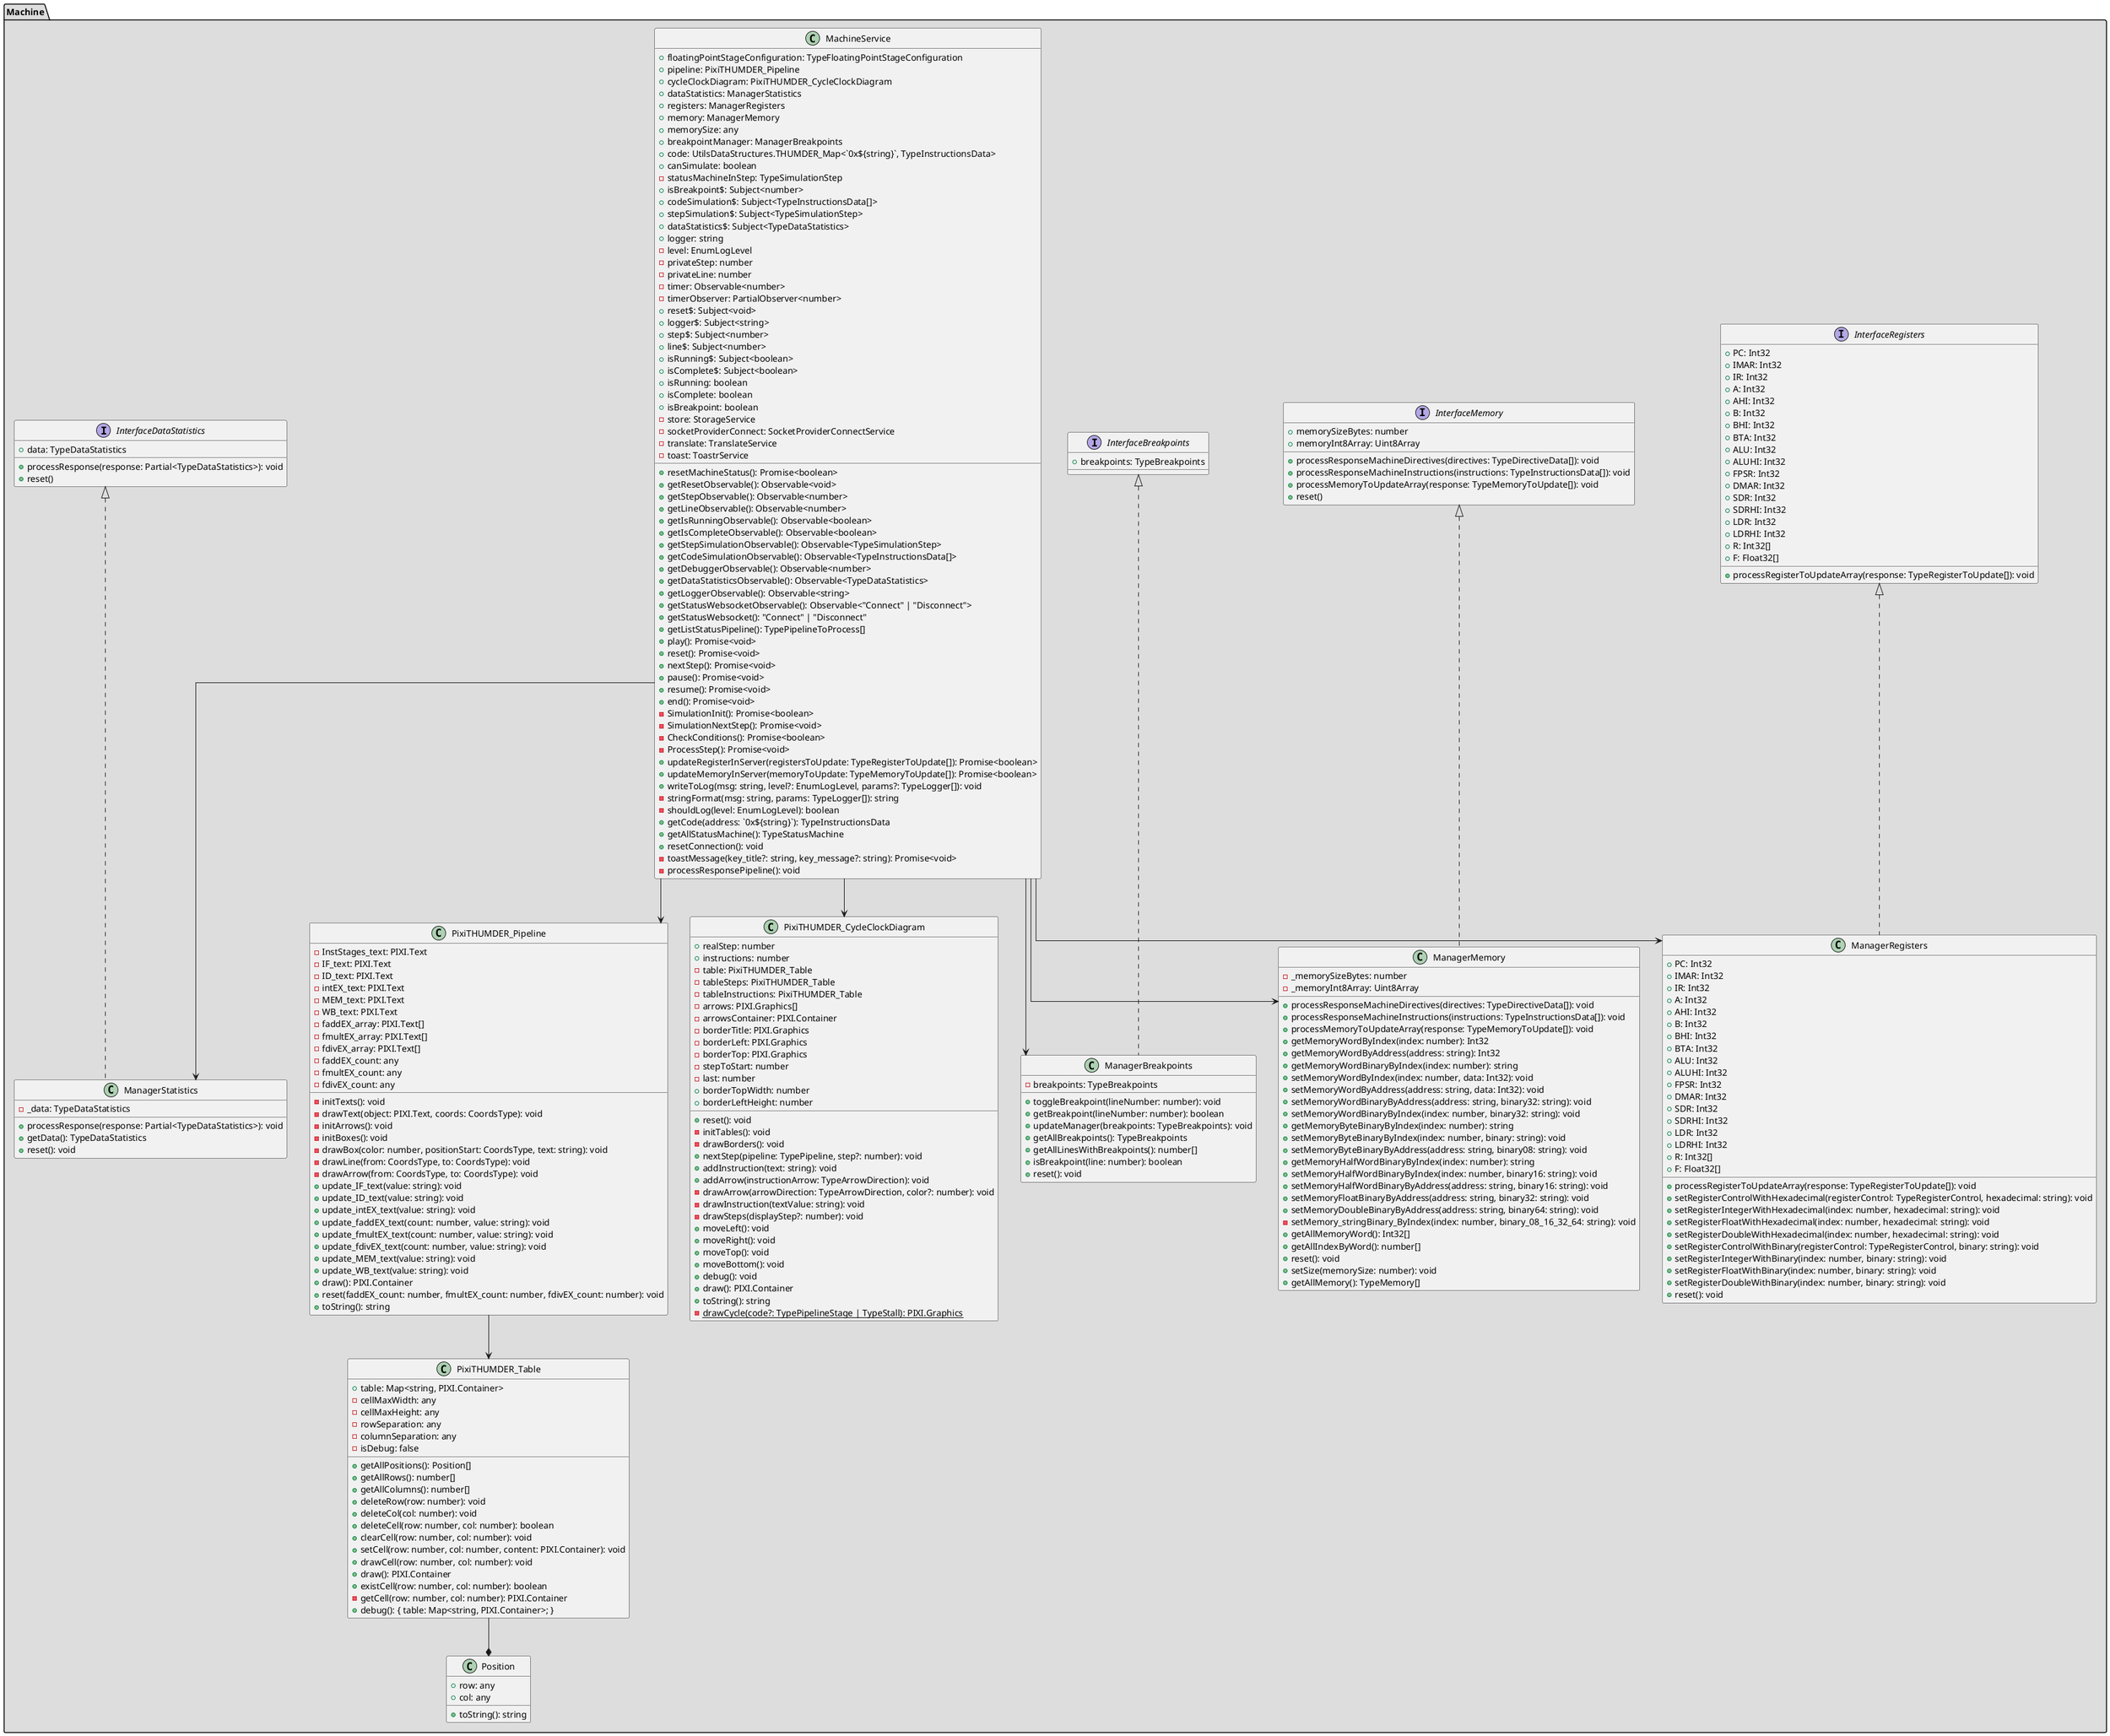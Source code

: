 @startuml

skinparam linetype ortho

namespace Machine #DDDDDD {
  class PixiTHUMDER_Pipeline {
    -InstStages_text: PIXI.Text
    -IF_text: PIXI.Text
    -ID_text: PIXI.Text
    -intEX_text: PIXI.Text
    -MEM_text: PIXI.Text
    -WB_text: PIXI.Text
    -faddEX_array: PIXI.Text[]
    -fmultEX_array: PIXI.Text[]
    -fdivEX_array: PIXI.Text[]
    -faddEX_count: any
    -fmultEX_count: any
    -fdivEX_count: any
    -initTexts(): void
    -drawText(object: PIXI.Text, coords: CoordsType): void
    -initArrows(): void
    -initBoxes(): void
    -drawBox(color: number, positionStart: CoordsType, text: string): void
    -drawLine(from: CoordsType, to: CoordsType): void
    -drawArrow(from: CoordsType, to: CoordsType): void
    +update_IF_text(value: string): void
    +update_ID_text(value: string): void
    +update_intEX_text(value: string): void
    +update_faddEX_text(count: number, value: string): void
    +update_fmultEX_text(count: number, value: string): void
    +update_fdivEX_text(count: number, value: string): void
    +update_MEM_text(value: string): void
    +update_WB_text(value: string): void
    +draw(): PIXI.Container
    +reset(faddEX_count: number, fmultEX_count: number, fdivEX_count: number): void
    +toString(): string
  }
  class Position {
    +row: any
    +col: any
    +toString(): string
  }
  class PixiTHUMDER_Table {
    +table: Map<string, PIXI.Container>
    -cellMaxWidth: any
    -cellMaxHeight: any
    -rowSeparation: any
    -columnSeparation: any
    -isDebug: false
    +getAllPositions(): Position[]
    +getAllRows(): number[]
    +getAllColumns(): number[]
    +deleteRow(row: number): void
    +deleteCol(col: number): void
    +deleteCell(row: number, col: number): boolean
    +clearCell(row: number, col: number): void
    +setCell(row: number, col: number, content: PIXI.Container): void
    +drawCell(row: number, col: number): void
    +draw(): PIXI.Container
    +existCell(row: number, col: number): boolean
    -getCell(row: number, col: number): PIXI.Container
    +debug(): { table: Map<string, PIXI.Container>; }
  }
  class PixiTHUMDER_CycleClockDiagram {
    +realStep: number
    +instructions: number
    -table: PixiTHUMDER_Table
    -tableSteps: PixiTHUMDER_Table
    -tableInstructions: PixiTHUMDER_Table
    -arrows: PIXI.Graphics[]
    -arrowsContainer: PIXI.Container
    -borderTitle: PIXI.Graphics
    -borderLeft: PIXI.Graphics
    -borderTop: PIXI.Graphics
    -stepToStart: number
    -last: number
    +borderTopWidth: number
    +borderLeftHeight: number
    +reset(): void
    -initTables(): void
    -drawBorders(): void
    +nextStep(pipeline: TypePipeline, step?: number): void
    +addInstruction(text: string): void
    +addArrow(instructionArrow: TypeArrowDirection): void
    -drawArrow(arrowDirection: TypeArrowDirection, color?: number): void
    -drawInstruction(textValue: string): void
    -drawSteps(displayStep?: number): void
    +moveLeft(): void
    +moveRight(): void
    +moveTop(): void
    +moveBottom(): void
    +debug(): void
    +draw(): PIXI.Container
    +toString(): string
    -{static} drawCycle(code?: TypePipelineStage | TypeStall): PIXI.Graphics
  }
  class ManagerRegisters implements InterfaceRegisters {
    +PC: Int32
    +IMAR: Int32
    +IR: Int32
    +A: Int32
    +AHI: Int32
    +B: Int32
    +BHI: Int32
    +BTA: Int32
    +ALU: Int32
    +ALUHI: Int32
    +FPSR: Int32
    +DMAR: Int32
    +SDR: Int32
    +SDRHI: Int32
    +LDR: Int32
    +LDRHI: Int32
    +R: Int32[]
    +F: Float32[]
    +processRegisterToUpdateArray(response: TypeRegisterToUpdate[]): void
    +setRegisterControlWithHexadecimal(registerControl: TypeRegisterControl, hexadecimal: string): void
    +setRegisterIntegerWithHexadecimal(index: number, hexadecimal: string): void
    +setRegisterFloatWithHexadecimal(index: number, hexadecimal: string): void
    +setRegisterDoubleWithHexadecimal(index: number, hexadecimal: string): void
    +setRegisterControlWithBinary(registerControl: TypeRegisterControl, binary: string): void
    +setRegisterIntegerWithBinary(index: number, binary: string): void
    +setRegisterFloatWithBinary(index: number, binary: string): void
    +setRegisterDoubleWithBinary(index: number, binary: string): void
    +reset(): void
  }
  class ManagerMemory implements InterfaceMemory {
    -_memorySizeBytes: number
    -_memoryInt8Array: Uint8Array
    +processResponseMachineDirectives(directives: TypeDirectiveData[]): void
    +processResponseMachineInstructions(instructions: TypeInstructionsData[]): void
    +processMemoryToUpdateArray(response: TypeMemoryToUpdate[]): void
    +getMemoryWordByIndex(index: number): Int32
    +getMemoryWordByAddress(address: string): Int32
    +getMemoryWordBinaryByIndex(index: number): string
    +setMemoryWordByIndex(index: number, data: Int32): void
    +setMemoryWordByAddress(address: string, data: Int32): void
    +setMemoryWordBinaryByAddress(address: string, binary32: string): void
    +setMemoryWordBinaryByIndex(index: number, binary32: string): void
    +getMemoryByteBinaryByIndex(index: number): string
    +setMemoryByteBinaryByIndex(index: number, binary: string): void
    +setMemoryByteBinaryByAddress(address: string, binary08: string): void
    +getMemoryHalfWordBinaryByIndex(index: number): string
    +setMemoryHalfWordBinaryByIndex(index: number, binary16: string): void
    +setMemoryHalfWordBinaryByAddress(address: string, binary16: string): void
    +setMemoryFloatBinaryByAddress(address: string, binary32: string): void
    +setMemoryDoubleBinaryByAddress(address: string, binary64: string): void
    -setMemory_stringBinary_ByIndex(index: number, binary_08_16_32_64: string): void
    +getAllMemoryWord(): Int32[]
    +getAllIndexByWord(): number[]
    +reset(): void
    +setSize(memorySize: number): void
    +getAllMemory(): TypeMemory[]
  }
  class ManagerBreakpoints implements InterfaceBreakpoints {
    -breakpoints: TypeBreakpoints
    +toggleBreakpoint(lineNumber: number): void
    +getBreakpoint(lineNumber: number): boolean
    +updateManager(breakpoints: TypeBreakpoints): void
    +getAllBreakpoints(): TypeBreakpoints
    +getAllLinesWithBreakpoints(): number[]
    +isBreakpoint(line: number): boolean
    +reset(): void
  }
  class ManagerStatistics implements InterfaceDataStatistics {
    -_data: TypeDataStatistics
    +processResponse(response: Partial<TypeDataStatistics>): void
    +getData(): TypeDataStatistics
    +reset(): void
  }
  class MachineService {
    +floatingPointStageConfiguration: TypeFloatingPointStageConfiguration
    +pipeline: PixiTHUMDER_Pipeline
    +cycleClockDiagram: PixiTHUMDER_CycleClockDiagram
    +dataStatistics: ManagerStatistics
    +registers: ManagerRegisters
    +memory: ManagerMemory
    +memorySize: any
    +breakpointManager: ManagerBreakpoints
    +code: UtilsDataStructures.THUMDER_Map<`0x${string}`, TypeInstructionsData>
    +canSimulate: boolean
    -statusMachineInStep: TypeSimulationStep
    +isBreakpoint$: Subject<number>
    +codeSimulation$: Subject<TypeInstructionsData[]>
    +stepSimulation$: Subject<TypeSimulationStep>
    +dataStatistics$: Subject<TypeDataStatistics>
    +logger: string
    -level: EnumLogLevel
    -privateStep: number
    -privateLine: number
    -timer: Observable<number>
    -timerObserver: PartialObserver<number>
    +reset$: Subject<void>
    +logger$: Subject<string>
    +step$: Subject<number>
    +line$: Subject<number>
    +isRunning$: Subject<boolean>
    +isComplete$: Subject<boolean>
    +isRunning: boolean
    +isComplete: boolean
    +isBreakpoint: boolean
    -store: StorageService
    -socketProviderConnect: SocketProviderConnectService
    -translate: TranslateService
    -toast: ToastrService
    +resetMachineStatus(): Promise<boolean>
    +getResetObservable(): Observable<void>
    +getStepObservable(): Observable<number>
    +getLineObservable(): Observable<number>
    +getIsRunningObservable(): Observable<boolean>
    +getIsCompleteObservable(): Observable<boolean>
    +getStepSimulationObservable(): Observable<TypeSimulationStep>
    +getCodeSimulationObservable(): Observable<TypeInstructionsData[]>
    +getDebuggerObservable(): Observable<number>
    +getDataStatisticsObservable(): Observable<TypeDataStatistics>
    +getLoggerObservable(): Observable<string>
    +getStatusWebsocketObservable(): Observable<"Connect" | "Disconnect">
    +getStatusWebsocket(): "Connect" | "Disconnect"
    +getListStatusPipeline(): TypePipelineToProcess[]
    +play(): Promise<void>
    +reset(): Promise<void>
    +nextStep(): Promise<void>
    +pause(): Promise<void>
    +resume(): Promise<void>
    +end(): Promise<void>
    -SimulationInit(): Promise<boolean>
    -SimulationNextStep(): Promise<void>
    -CheckConditions(): Promise<boolean>
    -ProcessStep(): Promise<void>
    +updateRegisterInServer(registersToUpdate: TypeRegisterToUpdate[]): Promise<boolean>
    +updateMemoryInServer(memoryToUpdate: TypeMemoryToUpdate[]): Promise<boolean>
    +writeToLog(msg: string, level?: EnumLogLevel, params?: TypeLogger[]): void
    -stringFormat(msg: string, params: TypeLogger[]): string
    -shouldLog(level: EnumLogLevel): boolean
    +getCode(address: `0x${string}`): TypeInstructionsData
    +getAllStatusMachine(): TypeStatusMachine
    +resetConnection(): void
    -toastMessage(key_title?: string, key_message?: string): Promise<void>
    -processResponsePipeline(): void
  }

  interface InterfaceRegisters {
    +PC: Int32
    +IMAR: Int32
    +IR: Int32
    +A: Int32
    +AHI: Int32
    +B: Int32
    +BHI: Int32
    +BTA: Int32
    +ALU: Int32
    +ALUHI: Int32
    +FPSR: Int32
    +DMAR: Int32
    +SDR: Int32
    +SDRHI: Int32
    +LDR: Int32
    +LDRHI: Int32
    +R: Int32[]
    +F: Float32[]
    +processRegisterToUpdateArray(response: TypeRegisterToUpdate[]): void
  }
  interface InterfaceBreakpoints {
    +breakpoints: TypeBreakpoints
  }
  interface InterfaceMemory {
    +memorySizeBytes: number
    +memoryInt8Array: Uint8Array
    +processResponseMachineDirectives(directives: TypeDirectiveData[]): void
    +processResponseMachineInstructions(instructions: TypeInstructionsData[]): void
    +processMemoryToUpdateArray(response: TypeMemoryToUpdate[]): void
    +reset()
  }
  interface InterfaceDataStatistics {
    +data: TypeDataStatistics
    +processResponse(response: Partial<TypeDataStatistics>): void
    +reset()
  }
  PixiTHUMDER_Table--*Position
  PixiTHUMDER_Pipeline-->PixiTHUMDER_Table
  MachineService-->PixiTHUMDER_Pipeline
  MachineService-->PixiTHUMDER_CycleClockDiagram
'  MachineService-->StorageService
  MachineService-->ManagerRegisters
  MachineService-->ManagerMemory
  MachineService-->ManagerBreakpoints
  MachineService-->ManagerStatistics
}

@enduml

